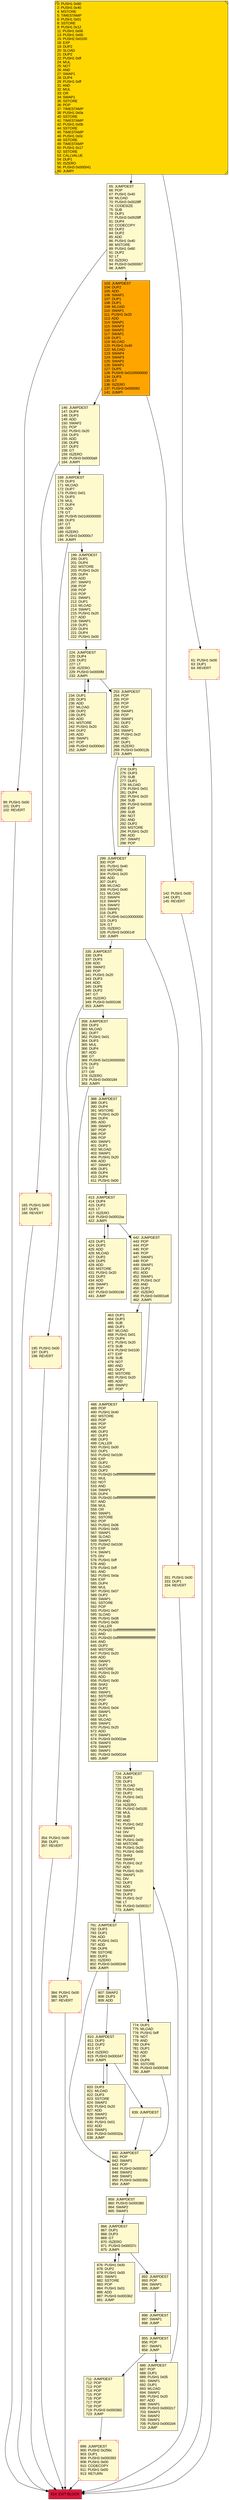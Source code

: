 digraph G {
bgcolor=transparent rankdir=UD;
node [shape=box style=filled color=black fillcolor=white fontname=arial fontcolor=black];
899 [label="899: JUMPDEST\l900: PUSH2 0x256c\l903: DUP1\l904: PUSH3 0x000393\l908: PUSH1 0x00\l910: CODECOPY\l911: PUSH1 0x00\l913: RETURN\l" fillcolor=lemonchiffon shape=Msquare color=crimson ];
99 [label="99: PUSH1 0x00\l101: DUP1\l102: REVERT\l" fillcolor=lemonchiffon shape=Msquare color=crimson ];
423 [label="423: DUP1\l424: DUP3\l425: ADD\l426: MLOAD\l427: DUP2\l428: DUP5\l429: ADD\l430: MSTORE\l431: PUSH1 0x20\l433: DUP2\l434: ADD\l435: SWAP1\l436: POP\l437: PUSH3 0x00019d\l441: JUMP\l" fillcolor=lemonchiffon ];
0 [label="0: PUSH1 0x80\l2: PUSH1 0x40\l4: MSTORE\l5: TIMESTAMP\l6: PUSH1 0x01\l8: SSTORE\l9: PUSH1 0x12\l11: PUSH1 0x06\l13: PUSH1 0x00\l15: PUSH2 0x0100\l18: EXP\l19: DUP2\l20: SLOAD\l21: DUP2\l22: PUSH1 0xff\l24: MUL\l25: NOT\l26: AND\l27: SWAP1\l28: DUP4\l29: PUSH1 0xff\l31: AND\l32: MUL\l33: OR\l34: SWAP1\l35: SSTORE\l36: POP\l37: TIMESTAMP\l38: PUSH1 0x0a\l40: SSTORE\l41: TIMESTAMP\l42: PUSH1 0x0b\l44: SSTORE\l45: TIMESTAMP\l46: PUSH1 0x0c\l48: SSTORE\l49: TIMESTAMP\l50: PUSH1 0x17\l52: SSTORE\l53: CALLVALUE\l54: DUP1\l55: ISZERO\l56: PUSH3 0x000041\l60: JUMPI\l" fillcolor=lemonchiffon shape=Msquare fillcolor=gold ];
354 [label="354: PUSH1 0x00\l356: DUP1\l357: REVERT\l" fillcolor=lemonchiffon shape=Msquare color=crimson ];
146 [label="146: JUMPDEST\l147: DUP4\l148: DUP3\l149: ADD\l150: SWAP2\l151: POP\l152: PUSH1 0x20\l154: DUP3\l155: ADD\l156: DUP6\l157: DUP2\l158: GT\l159: ISZERO\l160: PUSH3 0x0000a9\l164: JUMPI\l" fillcolor=lemonchiffon ];
165 [label="165: PUSH1 0x00\l167: DUP1\l168: REVERT\l" fillcolor=lemonchiffon shape=Msquare color=crimson ];
463 [label="463: DUP1\l464: DUP3\l465: SUB\l466: DUP1\l467: MLOAD\l468: PUSH1 0x01\l470: DUP4\l471: PUSH1 0x20\l473: SUB\l474: PUSH2 0x0100\l477: EXP\l478: SUB\l479: NOT\l480: AND\l481: DUP2\l482: MSTORE\l483: PUSH1 0x20\l485: ADD\l486: SWAP2\l487: POP\l" fillcolor=lemonchiffon ];
791 [label="791: JUMPDEST\l792: DUP3\l793: DUP1\l794: ADD\l795: PUSH1 0x01\l797: ADD\l798: DUP6\l799: SSTORE\l800: DUP3\l801: ISZERO\l802: PUSH3 0x000348\l806: JUMPI\l" fillcolor=lemonchiffon ];
855 [label="855: JUMPDEST\l856: POP\l857: SWAP1\l858: JUMP\l" fillcolor=lemonchiffon ];
65 [label="65: JUMPDEST\l66: POP\l67: PUSH1 0x40\l69: MLOAD\l70: PUSH3 0x0028ff\l74: CODESIZE\l75: SUB\l76: DUP1\l77: PUSH3 0x0028ff\l81: DUP4\l82: CODECOPY\l83: DUP2\l84: DUP2\l85: ADD\l86: PUSH1 0x40\l88: MSTORE\l89: PUSH1 0x60\l91: DUP2\l92: LT\l93: ISZERO\l94: PUSH3 0x000067\l98: JUMPI\l" fillcolor=lemonchiffon ];
169 [label="169: JUMPDEST\l170: DUP3\l171: MLOAD\l172: DUP7\l173: PUSH1 0x01\l175: DUP3\l176: MUL\l177: DUP4\l178: ADD\l179: GT\l180: PUSH5 0x0100000000\l186: DUP3\l187: GT\l188: OR\l189: ISZERO\l190: PUSH3 0x0000c7\l194: JUMPI\l" fillcolor=lemonchiffon ];
839 [label="839: JUMPDEST\l" fillcolor=lemonchiffon ];
820 [label="820: DUP3\l821: MLOAD\l822: DUP3\l823: SSTORE\l824: SWAP2\l825: PUSH1 0x20\l827: ADD\l828: SWAP2\l829: SWAP1\l830: PUSH1 0x01\l832: ADD\l833: SWAP1\l834: PUSH3 0x00032a\l838: JUMP\l" fillcolor=lemonchiffon ];
358 [label="358: JUMPDEST\l359: DUP3\l360: MLOAD\l361: DUP7\l362: PUSH1 0x01\l364: DUP3\l365: MUL\l366: DUP4\l367: ADD\l368: GT\l369: PUSH5 0x0100000000\l375: DUP3\l376: GT\l377: OR\l378: ISZERO\l379: PUSH3 0x000184\l383: JUMPI\l" fillcolor=lemonchiffon ];
876 [label="876: PUSH1 0x00\l878: DUP2\l879: PUSH1 0x00\l881: SWAP1\l882: SSTORE\l883: POP\l884: PUSH1 0x01\l886: ADD\l887: PUSH3 0x000362\l891: JUMP\l" fillcolor=lemonchiffon ];
914 [label="914: EXIT BLOCK\l" fillcolor=crimson ];
299 [label="299: JUMPDEST\l300: POP\l301: PUSH1 0x40\l303: MSTORE\l304: PUSH1 0x20\l306: ADD\l307: DUP1\l308: MLOAD\l309: PUSH1 0x40\l311: MLOAD\l312: SWAP4\l313: SWAP3\l314: SWAP2\l315: SWAP1\l316: DUP5\l317: PUSH5 0x0100000000\l323: DUP3\l324: GT\l325: ISZERO\l326: PUSH3 0x00014f\l330: JUMPI\l" fillcolor=lemonchiffon ];
274 [label="274: DUP1\l275: DUP3\l276: SUB\l277: DUP1\l278: MLOAD\l279: PUSH1 0x01\l281: DUP4\l282: PUSH1 0x20\l284: SUB\l285: PUSH2 0x0100\l288: EXP\l289: SUB\l290: NOT\l291: AND\l292: DUP2\l293: MSTORE\l294: PUSH1 0x20\l296: ADD\l297: SWAP2\l298: POP\l" fillcolor=lemonchiffon ];
61 [label="61: PUSH1 0x00\l63: DUP1\l64: REVERT\l" fillcolor=lemonchiffon shape=Msquare color=crimson ];
859 [label="859: JUMPDEST\l860: PUSH3 0x000380\l864: SWAP2\l865: SWAP1\l" fillcolor=lemonchiffon ];
384 [label="384: PUSH1 0x00\l386: DUP1\l387: REVERT\l" fillcolor=lemonchiffon shape=Msquare color=crimson ];
866 [label="866: JUMPDEST\l867: DUP1\l868: DUP3\l869: GT\l870: ISZERO\l871: PUSH3 0x00037c\l875: JUMPI\l" fillcolor=lemonchiffon ];
195 [label="195: PUSH1 0x00\l197: DUP1\l198: REVERT\l" fillcolor=lemonchiffon shape=Msquare color=crimson ];
840 [label="840: JUMPDEST\l841: POP\l842: SWAP1\l843: POP\l844: PUSH3 0x000357\l848: SWAP2\l849: SWAP1\l850: PUSH3 0x00035b\l854: JUMP\l" fillcolor=lemonchiffon ];
807 [label="807: SWAP2\l808: DUP3\l809: ADD\l" fillcolor=lemonchiffon ];
335 [label="335: JUMPDEST\l336: DUP4\l337: DUP3\l338: ADD\l339: SWAP2\l340: POP\l341: PUSH1 0x20\l343: DUP3\l344: ADD\l345: DUP6\l346: DUP2\l347: GT\l348: ISZERO\l349: PUSH3 0x000166\l353: JUMPI\l" fillcolor=lemonchiffon ];
711 [label="711: JUMPDEST\l712: POP\l713: POP\l714: POP\l715: POP\l716: POP\l717: POP\l718: POP\l719: PUSH3 0x000383\l723: JUMP\l" fillcolor=lemonchiffon ];
388 [label="388: JUMPDEST\l389: DUP1\l390: DUP4\l391: MSTORE\l392: PUSH1 0x20\l394: DUP4\l395: ADD\l396: SWAP3\l397: POP\l398: POP\l399: POP\l400: SWAP1\l401: DUP1\l402: MLOAD\l403: SWAP1\l404: PUSH1 0x20\l406: ADD\l407: SWAP1\l408: DUP1\l409: DUP4\l410: DUP4\l411: PUSH1 0x00\l" fillcolor=lemonchiffon ];
331 [label="331: PUSH1 0x00\l333: DUP1\l334: REVERT\l" fillcolor=lemonchiffon shape=Msquare color=crimson ];
199 [label="199: JUMPDEST\l200: DUP1\l201: DUP4\l202: MSTORE\l203: PUSH1 0x20\l205: DUP4\l206: ADD\l207: SWAP3\l208: POP\l209: POP\l210: POP\l211: SWAP1\l212: DUP1\l213: MLOAD\l214: SWAP1\l215: PUSH1 0x20\l217: ADD\l218: SWAP1\l219: DUP1\l220: DUP4\l221: DUP4\l222: PUSH1 0x00\l" fillcolor=lemonchiffon ];
234 [label="234: DUP1\l235: DUP3\l236: ADD\l237: MLOAD\l238: DUP2\l239: DUP5\l240: ADD\l241: MSTORE\l242: PUSH1 0x20\l244: DUP2\l245: ADD\l246: SWAP1\l247: POP\l248: PUSH3 0x0000e0\l252: JUMP\l" fillcolor=lemonchiffon ];
488 [label="488: JUMPDEST\l489: POP\l490: PUSH1 0x40\l492: MSTORE\l493: POP\l494: POP\l495: POP\l496: DUP3\l497: DUP3\l498: DUP3\l499: CALLER\l500: PUSH1 0x00\l502: DUP1\l503: PUSH2 0x0100\l506: EXP\l507: DUP2\l508: SLOAD\l509: DUP2\l510: PUSH20 0xffffffffffffffffffffffffffffffffffffffff\l531: MUL\l532: NOT\l533: AND\l534: SWAP1\l535: DUP4\l536: PUSH20 0xffffffffffffffffffffffffffffffffffffffff\l557: AND\l558: MUL\l559: OR\l560: SWAP1\l561: SSTORE\l562: POP\l563: PUSH1 0x06\l565: PUSH1 0x00\l567: SWAP1\l568: SLOAD\l569: SWAP1\l570: PUSH2 0x0100\l573: EXP\l574: SWAP1\l575: DIV\l576: PUSH1 0xff\l578: AND\l579: PUSH1 0xff\l581: AND\l582: PUSH1 0x0a\l584: EXP\l585: DUP4\l586: MUL\l587: PUSH1 0x07\l589: DUP2\l590: SWAP1\l591: SSTORE\l592: POP\l593: PUSH1 0x07\l595: SLOAD\l596: PUSH1 0x08\l598: PUSH1 0x00\l600: CALLER\l601: PUSH20 0xffffffffffffffffffffffffffffffffffffffff\l622: AND\l623: PUSH20 0xffffffffffffffffffffffffffffffffffffffff\l644: AND\l645: DUP2\l646: MSTORE\l647: PUSH1 0x20\l649: ADD\l650: SWAP1\l651: DUP2\l652: MSTORE\l653: PUSH1 0x20\l655: ADD\l656: PUSH1 0x00\l658: SHA3\l659: DUP2\l660: SWAP1\l661: SSTORE\l662: POP\l663: DUP2\l664: PUSH1 0x04\l666: SWAP1\l667: DUP1\l668: MLOAD\l669: SWAP1\l670: PUSH1 0x20\l672: ADD\l673: SWAP1\l674: PUSH3 0x0002ae\l678: SWAP3\l679: SWAP2\l680: SWAP1\l681: PUSH3 0x0002d4\l685: JUMP\l" fillcolor=lemonchiffon ];
810 [label="810: JUMPDEST\l811: DUP3\l812: DUP2\l813: GT\l814: ISZERO\l815: PUSH3 0x000347\l819: JUMPI\l" fillcolor=lemonchiffon ];
892 [label="892: JUMPDEST\l893: POP\l894: SWAP1\l895: JUMP\l" fillcolor=lemonchiffon ];
253 [label="253: JUMPDEST\l254: POP\l255: POP\l256: POP\l257: POP\l258: SWAP1\l259: POP\l260: SWAP1\l261: DUP2\l262: ADD\l263: SWAP1\l264: PUSH1 0x1f\l266: AND\l267: DUP1\l268: ISZERO\l269: PUSH3 0x00012b\l273: JUMPI\l" fillcolor=lemonchiffon ];
724 [label="724: JUMPDEST\l725: DUP3\l726: DUP1\l727: SLOAD\l728: PUSH1 0x01\l730: DUP2\l731: PUSH1 0x01\l733: AND\l734: ISZERO\l735: PUSH2 0x0100\l738: MUL\l739: SUB\l740: AND\l741: PUSH1 0x02\l743: SWAP1\l744: DIV\l745: SWAP1\l746: PUSH1 0x00\l748: MSTORE\l749: PUSH1 0x20\l751: PUSH1 0x00\l753: SHA3\l754: SWAP1\l755: PUSH1 0x1f\l757: ADD\l758: PUSH1 0x20\l760: SWAP1\l761: DIV\l762: DUP2\l763: ADD\l764: SWAP3\l765: DUP3\l766: PUSH1 0x1f\l768: LT\l769: PUSH3 0x000317\l773: JUMPI\l" fillcolor=lemonchiffon ];
774 [label="774: DUP1\l775: MLOAD\l776: PUSH1 0xff\l778: NOT\l779: AND\l780: DUP4\l781: DUP1\l782: ADD\l783: OR\l784: DUP6\l785: SSTORE\l786: PUSH3 0x000348\l790: JUMP\l" fillcolor=lemonchiffon ];
142 [label="142: PUSH1 0x00\l144: DUP1\l145: REVERT\l" fillcolor=lemonchiffon shape=Msquare color=crimson ];
413 [label="413: JUMPDEST\l414: DUP4\l415: DUP2\l416: LT\l417: ISZERO\l418: PUSH3 0x0001ba\l422: JUMPI\l" fillcolor=lemonchiffon ];
896 [label="896: JUMPDEST\l897: SWAP1\l898: JUMP\l" fillcolor=lemonchiffon ];
686 [label="686: JUMPDEST\l687: POP\l688: DUP1\l689: PUSH1 0x05\l691: SWAP1\l692: DUP1\l693: MLOAD\l694: SWAP1\l695: PUSH1 0x20\l697: ADD\l698: SWAP1\l699: PUSH3 0x0002c7\l703: SWAP3\l704: SWAP2\l705: SWAP1\l706: PUSH3 0x0002d4\l710: JUMP\l" fillcolor=lemonchiffon ];
442 [label="442: JUMPDEST\l443: POP\l444: POP\l445: POP\l446: POP\l447: SWAP1\l448: POP\l449: SWAP1\l450: DUP2\l451: ADD\l452: SWAP1\l453: PUSH1 0x1f\l455: AND\l456: DUP1\l457: ISZERO\l458: PUSH3 0x0001e8\l462: JUMPI\l" fillcolor=lemonchiffon ];
224 [label="224: JUMPDEST\l225: DUP4\l226: DUP2\l227: LT\l228: ISZERO\l229: PUSH3 0x0000fd\l233: JUMPI\l" fillcolor=lemonchiffon ];
103 [label="103: JUMPDEST\l104: DUP2\l105: ADD\l106: SWAP1\l107: DUP1\l108: DUP1\l109: MLOAD\l110: SWAP1\l111: PUSH1 0x20\l113: ADD\l114: SWAP1\l115: SWAP3\l116: SWAP2\l117: SWAP1\l118: DUP1\l119: MLOAD\l120: PUSH1 0x40\l122: MLOAD\l123: SWAP4\l124: SWAP3\l125: SWAP2\l126: SWAP1\l127: DUP5\l128: PUSH5 0x0100000000\l134: DUP3\l135: GT\l136: ISZERO\l137: PUSH3 0x000092\l141: JUMPI\l" fillcolor=orange ];
146 -> 165;
274 -> 299;
65 -> 99;
0 -> 65;
61 -> 914;
146 -> 169;
807 -> 810;
224 -> 253;
442 -> 488;
165 -> 914;
224 -> 234;
234 -> 224;
686 -> 724;
892 -> 896;
169 -> 199;
810 -> 839;
791 -> 807;
335 -> 354;
791 -> 840;
711 -> 899;
724 -> 791;
839 -> 840;
463 -> 488;
358 -> 384;
855 -> 686;
896 -> 855;
384 -> 914;
65 -> 103;
442 -> 463;
142 -> 914;
840 -> 859;
724 -> 774;
488 -> 724;
774 -> 840;
413 -> 442;
866 -> 892;
99 -> 914;
103 -> 142;
354 -> 914;
899 -> 914;
199 -> 224;
388 -> 413;
0 -> 61;
855 -> 711;
810 -> 820;
820 -> 810;
169 -> 195;
195 -> 914;
866 -> 876;
876 -> 866;
299 -> 331;
253 -> 299;
335 -> 358;
253 -> 274;
413 -> 423;
423 -> 413;
331 -> 914;
358 -> 388;
103 -> 146;
859 -> 866;
299 -> 335;
}